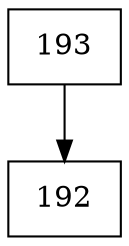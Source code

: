 digraph G {
  node [shape=record];
  node0 [label="{193}"];
  node0 -> node1;
  node1 [label="{192}"];
}
